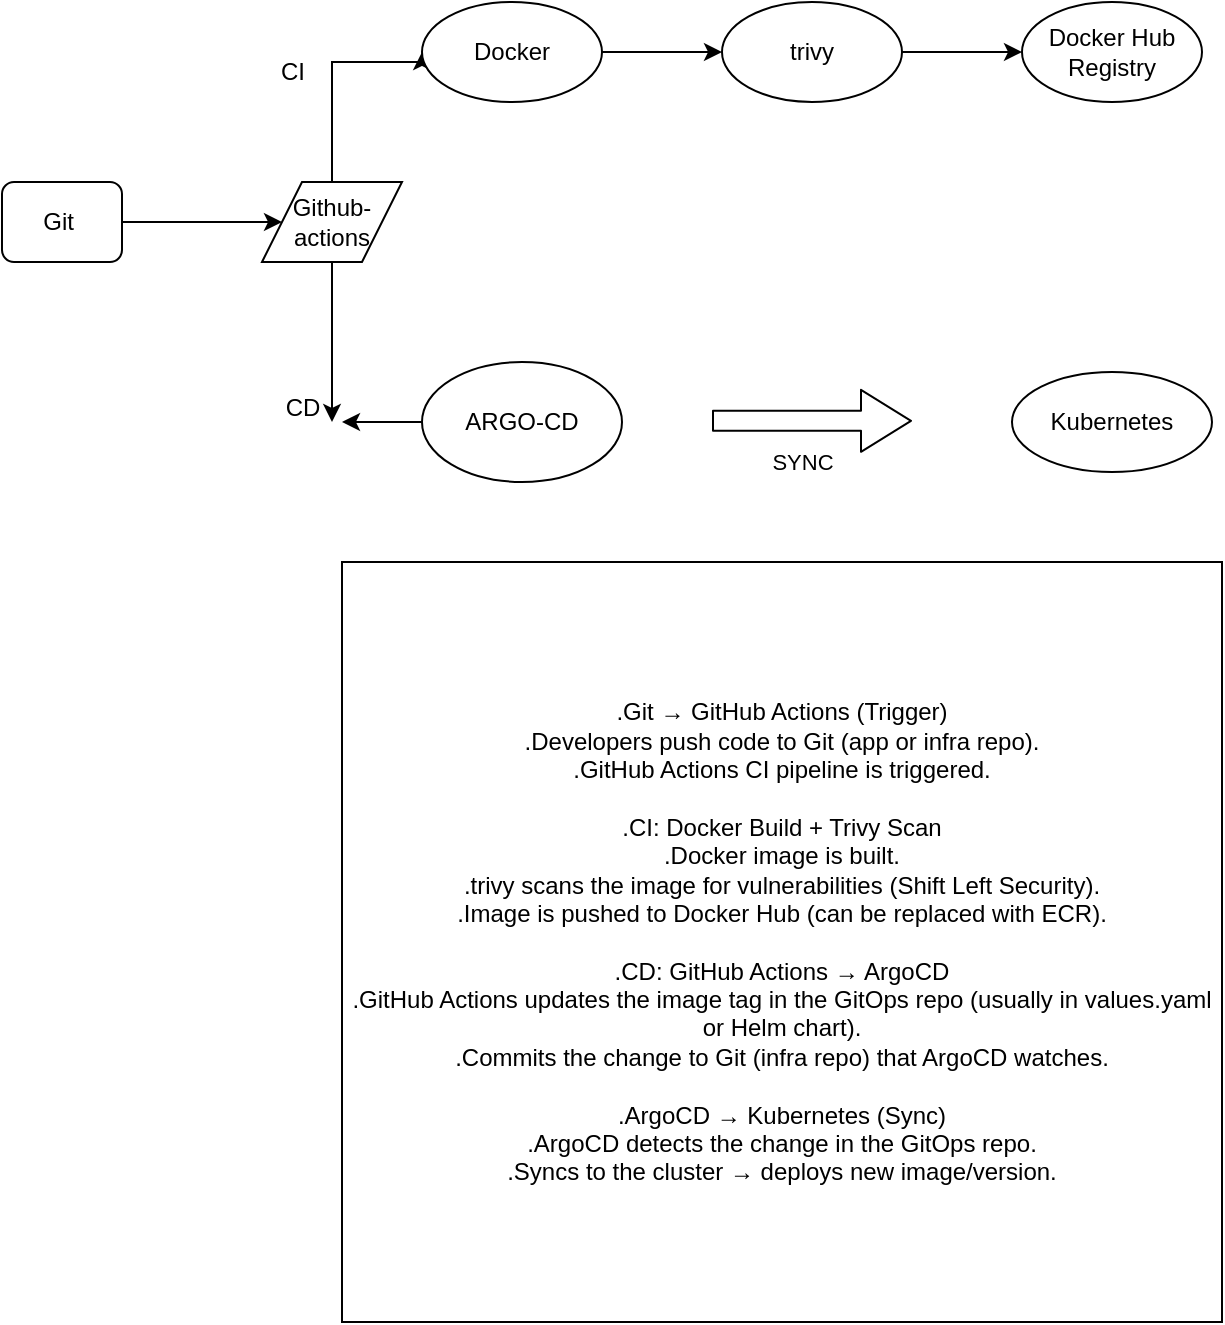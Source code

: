 <mxfile version="26.2.12">
  <diagram name="Page-1" id="GJGBsaqQXe3ZU5108EGd">
    <mxGraphModel dx="1228" dy="620" grid="1" gridSize="10" guides="1" tooltips="1" connect="1" arrows="1" fold="1" page="1" pageScale="1" pageWidth="850" pageHeight="1100" math="0" shadow="0">
      <root>
        <mxCell id="0" />
        <mxCell id="1" parent="0" />
        <mxCell id="jIif11xaUqzvl8PaufJ1-4" style="edgeStyle=orthogonalEdgeStyle;rounded=0;orthogonalLoop=1;jettySize=auto;html=1;entryX=0;entryY=0.5;entryDx=0;entryDy=0;" edge="1" parent="1" source="jIif11xaUqzvl8PaufJ1-1" target="jIif11xaUqzvl8PaufJ1-2">
          <mxGeometry relative="1" as="geometry" />
        </mxCell>
        <mxCell id="jIif11xaUqzvl8PaufJ1-1" value="Git&amp;nbsp;" style="rounded=1;whiteSpace=wrap;html=1;" vertex="1" parent="1">
          <mxGeometry x="70" y="180" width="60" height="40" as="geometry" />
        </mxCell>
        <mxCell id="jIif11xaUqzvl8PaufJ1-5" style="edgeStyle=elbowEdgeStyle;rounded=0;orthogonalLoop=1;jettySize=auto;html=1;elbow=vertical;entryX=0;entryY=0.5;entryDx=0;entryDy=0;" edge="1" parent="1" source="jIif11xaUqzvl8PaufJ1-2" target="jIif11xaUqzvl8PaufJ1-3">
          <mxGeometry relative="1" as="geometry">
            <mxPoint x="230" y="110" as="targetPoint" />
            <Array as="points">
              <mxPoint x="235" y="120" />
            </Array>
          </mxGeometry>
        </mxCell>
        <mxCell id="jIif11xaUqzvl8PaufJ1-16" style="edgeStyle=orthogonalEdgeStyle;rounded=0;orthogonalLoop=1;jettySize=auto;html=1;" edge="1" parent="1" source="jIif11xaUqzvl8PaufJ1-2">
          <mxGeometry relative="1" as="geometry">
            <mxPoint x="235" y="300" as="targetPoint" />
          </mxGeometry>
        </mxCell>
        <mxCell id="jIif11xaUqzvl8PaufJ1-2" value="Github-actions" style="shape=parallelogram;perimeter=parallelogramPerimeter;whiteSpace=wrap;html=1;fixedSize=1;" vertex="1" parent="1">
          <mxGeometry x="200" y="180" width="70" height="40" as="geometry" />
        </mxCell>
        <mxCell id="jIif11xaUqzvl8PaufJ1-10" value="" style="edgeStyle=orthogonalEdgeStyle;rounded=0;orthogonalLoop=1;jettySize=auto;html=1;" edge="1" parent="1" source="jIif11xaUqzvl8PaufJ1-3" target="jIif11xaUqzvl8PaufJ1-8">
          <mxGeometry relative="1" as="geometry" />
        </mxCell>
        <mxCell id="jIif11xaUqzvl8PaufJ1-3" value="Docker" style="ellipse;whiteSpace=wrap;html=1;" vertex="1" parent="1">
          <mxGeometry x="280" y="90" width="90" height="50" as="geometry" />
        </mxCell>
        <mxCell id="jIif11xaUqzvl8PaufJ1-7" value="CI" style="text;html=1;align=center;verticalAlign=middle;resizable=0;points=[];autosize=1;strokeColor=none;fillColor=none;" vertex="1" parent="1">
          <mxGeometry x="195" y="110" width="40" height="30" as="geometry" />
        </mxCell>
        <mxCell id="jIif11xaUqzvl8PaufJ1-11" value="" style="edgeStyle=orthogonalEdgeStyle;rounded=0;orthogonalLoop=1;jettySize=auto;html=1;" edge="1" parent="1" source="jIif11xaUqzvl8PaufJ1-8" target="jIif11xaUqzvl8PaufJ1-9">
          <mxGeometry relative="1" as="geometry" />
        </mxCell>
        <mxCell id="jIif11xaUqzvl8PaufJ1-8" value="trivy" style="ellipse;whiteSpace=wrap;html=1;" vertex="1" parent="1">
          <mxGeometry x="430" y="90" width="90" height="50" as="geometry" />
        </mxCell>
        <mxCell id="jIif11xaUqzvl8PaufJ1-9" value="Docker Hub Registry" style="ellipse;whiteSpace=wrap;html=1;" vertex="1" parent="1">
          <mxGeometry x="580" y="90" width="90" height="50" as="geometry" />
        </mxCell>
        <mxCell id="jIif11xaUqzvl8PaufJ1-18" style="edgeStyle=orthogonalEdgeStyle;rounded=0;orthogonalLoop=1;jettySize=auto;html=1;" edge="1" parent="1" source="jIif11xaUqzvl8PaufJ1-12">
          <mxGeometry relative="1" as="geometry">
            <mxPoint x="240" y="300" as="targetPoint" />
          </mxGeometry>
        </mxCell>
        <mxCell id="jIif11xaUqzvl8PaufJ1-12" value="ARGO-CD" style="ellipse;whiteSpace=wrap;html=1;" vertex="1" parent="1">
          <mxGeometry x="280" y="270" width="100" height="60" as="geometry" />
        </mxCell>
        <mxCell id="jIif11xaUqzvl8PaufJ1-13" value="Kubernetes" style="ellipse;whiteSpace=wrap;html=1;" vertex="1" parent="1">
          <mxGeometry x="575" y="275" width="100" height="50" as="geometry" />
        </mxCell>
        <mxCell id="jIif11xaUqzvl8PaufJ1-19" value="CD&lt;div&gt;&lt;br&gt;&lt;/div&gt;" style="text;html=1;align=center;verticalAlign=middle;resizable=0;points=[];autosize=1;strokeColor=none;fillColor=none;" vertex="1" parent="1">
          <mxGeometry x="200" y="280" width="40" height="40" as="geometry" />
        </mxCell>
        <mxCell id="jIif11xaUqzvl8PaufJ1-22" value="" style="edgeStyle=none;orthogonalLoop=1;jettySize=auto;html=1;shape=flexArrow;rounded=1;startSize=8;endSize=8;" edge="1" parent="1">
          <mxGeometry width="100" relative="1" as="geometry">
            <mxPoint x="425" y="299.41" as="sourcePoint" />
            <mxPoint x="525" y="299.41" as="targetPoint" />
            <Array as="points" />
          </mxGeometry>
        </mxCell>
        <mxCell id="jIif11xaUqzvl8PaufJ1-23" value="SYNC" style="edgeLabel;html=1;align=center;verticalAlign=middle;resizable=0;points=[];" vertex="1" connectable="0" parent="jIif11xaUqzvl8PaufJ1-22">
          <mxGeometry x="0.504" y="-1" relative="1" as="geometry">
            <mxPoint x="-30" y="19" as="offset" />
          </mxGeometry>
        </mxCell>
        <mxCell id="jIif11xaUqzvl8PaufJ1-24" value="&lt;div&gt;.Git → GitHub Actions (Trigger)&lt;/div&gt;&lt;div&gt;.Developers push code to Git (app or infra repo).&lt;/div&gt;&lt;div&gt;.GitHub Actions CI pipeline is triggered.&lt;/div&gt;&lt;div&gt;&lt;br&gt;&lt;/div&gt;&lt;div&gt;.CI: Docker Build + Trivy Scan&lt;/div&gt;&lt;div&gt;.Docker image is built.&lt;/div&gt;&lt;div&gt;.trivy scans the image for vulnerabilities (Shift Left Security).&lt;/div&gt;&lt;div&gt;.Image is pushed to Docker Hub (can be replaced with ECR).&lt;/div&gt;&lt;div&gt;&lt;br&gt;&lt;/div&gt;&lt;div&gt;.CD: GitHub Actions → ArgoCD&lt;/div&gt;&lt;div&gt;.GitHub Actions updates the image tag in the GitOps repo (usually in values.yaml or Helm chart).&lt;/div&gt;&lt;div&gt;.Commits the change to Git (infra repo) that ArgoCD watches.&lt;/div&gt;&lt;div&gt;&lt;br&gt;&lt;/div&gt;&lt;div&gt;.ArgoCD → Kubernetes (Sync)&lt;/div&gt;&lt;div&gt;.ArgoCD detects the change in the GitOps repo.&lt;/div&gt;&lt;div&gt;.Syncs to the cluster → deploys new image/version.&lt;/div&gt;" style="rounded=0;whiteSpace=wrap;html=1;" vertex="1" parent="1">
          <mxGeometry x="240" y="370" width="440" height="380" as="geometry" />
        </mxCell>
      </root>
    </mxGraphModel>
  </diagram>
</mxfile>
